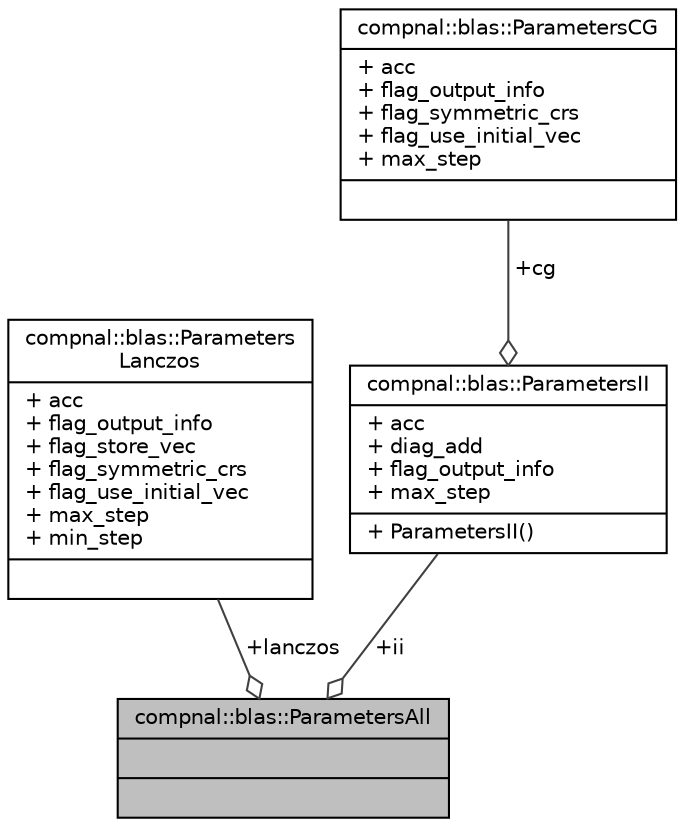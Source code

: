 digraph "compnal::blas::ParametersAll"
{
 // INTERACTIVE_SVG=YES
 // LATEX_PDF_SIZE
  edge [fontname="Helvetica",fontsize="10",labelfontname="Helvetica",labelfontsize="10"];
  node [fontname="Helvetica",fontsize="10",shape=record];
  Node1 [label="{compnal::blas::ParametersAll\n||}",height=0.2,width=0.4,color="black", fillcolor="grey75", style="filled", fontcolor="black",tooltip=" "];
  Node2 -> Node1 [color="grey25",fontsize="10",style="solid",label=" +lanczos" ,arrowhead="odiamond",fontname="Helvetica"];
  Node2 [label="{compnal::blas::Parameters\lLanczos\n|+ acc\l+ flag_output_info\l+ flag_store_vec\l+ flag_symmetric_crs\l+ flag_use_initial_vec\l+ max_step\l+ min_step\l|}",height=0.2,width=0.4,color="black", fillcolor="white", style="filled",URL="$da/d5e/structcompnal_1_1blas_1_1_parameters_lanczos.html",tooltip=" "];
  Node3 -> Node1 [color="grey25",fontsize="10",style="solid",label=" +ii" ,arrowhead="odiamond",fontname="Helvetica"];
  Node3 [label="{compnal::blas::ParametersII\n|+ acc\l+ diag_add\l+ flag_output_info\l+ max_step\l|+ ParametersII()\l}",height=0.2,width=0.4,color="black", fillcolor="white", style="filled",URL="$df/df0/structcompnal_1_1blas_1_1_parameters_i_i.html",tooltip=" "];
  Node4 -> Node3 [color="grey25",fontsize="10",style="solid",label=" +cg" ,arrowhead="odiamond",fontname="Helvetica"];
  Node4 [label="{compnal::blas::ParametersCG\n|+ acc\l+ flag_output_info\l+ flag_symmetric_crs\l+ flag_use_initial_vec\l+ max_step\l|}",height=0.2,width=0.4,color="black", fillcolor="white", style="filled",URL="$dc/d74/structcompnal_1_1blas_1_1_parameters_c_g.html",tooltip=" "];
}
